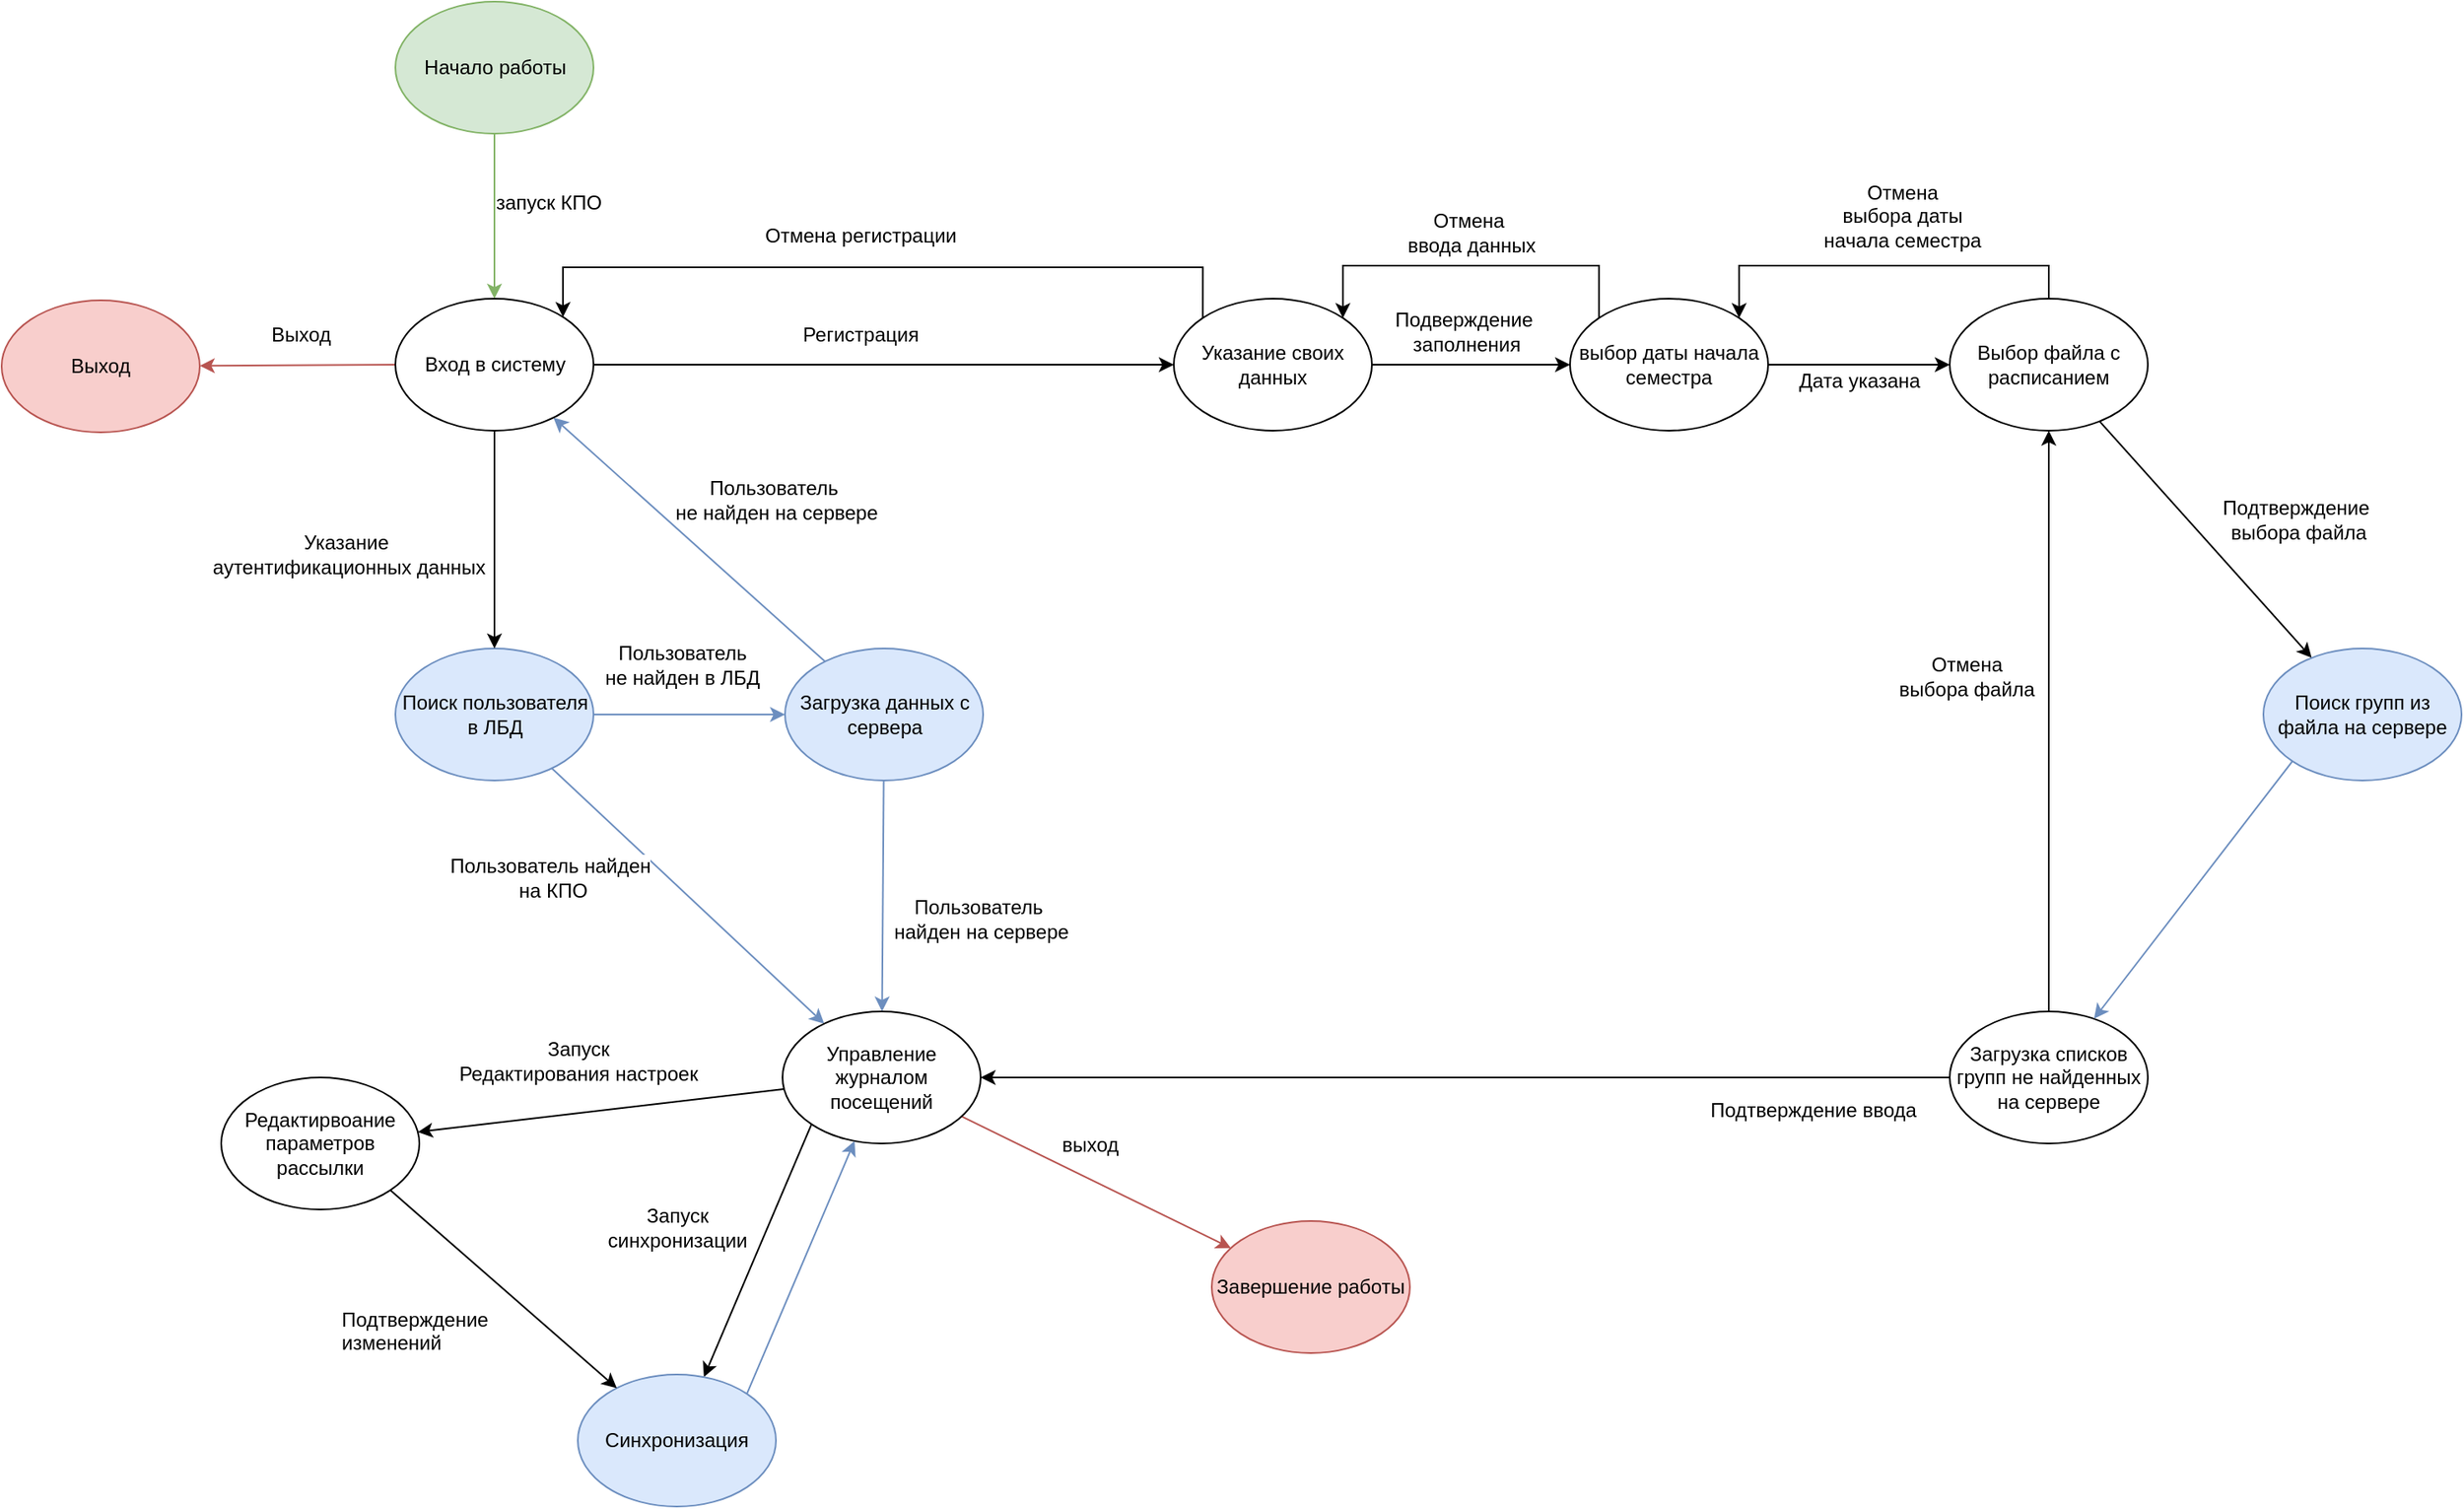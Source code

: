 <mxfile version="10.8.8" type="device"><diagram id="FXQ0D2DGCtfwf9uwDuu3" name="Page-1"><mxGraphModel dx="1600" dy="1584" grid="1" gridSize="10" guides="1" tooltips="1" connect="1" arrows="1" fold="1" page="1" pageScale="1" pageWidth="827" pageHeight="1169" math="0" shadow="0"><root><mxCell id="0"/><mxCell id="1" parent="0"/><mxCell id="UvkeQ3F2zcPWnd3-Ok8B-3" style="edgeStyle=orthogonalEdgeStyle;rounded=0;orthogonalLoop=1;jettySize=auto;html=1;" parent="1" source="UvkeQ3F2zcPWnd3-Ok8B-1" target="UvkeQ3F2zcPWnd3-Ok8B-2" edge="1"><mxGeometry relative="1" as="geometry"/></mxCell><mxCell id="UvkeQ3F2zcPWnd3-Ok8B-10" value="Дата указана" style="text;html=1;resizable=0;points=[];align=center;verticalAlign=middle;labelBackgroundColor=#ffffff;" parent="UvkeQ3F2zcPWnd3-Ok8B-3" vertex="1" connectable="0"><mxGeometry x="-0.309" y="-3" relative="1" as="geometry"><mxPoint x="17" y="7" as="offset"/></mxGeometry></mxCell><mxCell id="UvkeQ3F2zcPWnd3-Ok8B-34" style="edgeStyle=elbowEdgeStyle;rounded=0;orthogonalLoop=1;jettySize=auto;html=1;exitX=0;exitY=0;exitDx=0;exitDy=0;entryX=1;entryY=0;entryDx=0;entryDy=0;" parent="1" source="UvkeQ3F2zcPWnd3-Ok8B-1" target="UvkeQ3F2zcPWnd3-Ok8B-12" edge="1"><mxGeometry relative="1" as="geometry"><Array as="points"><mxPoint x="160" y="-102"/></Array></mxGeometry></mxCell><mxCell id="UvkeQ3F2zcPWnd3-Ok8B-38" value="&lt;span&gt;Отмена&amp;nbsp;&lt;/span&gt;&lt;br&gt;&lt;span&gt;ввода данных&lt;/span&gt;" style="text;html=1;resizable=0;points=[];align=center;verticalAlign=middle;labelBackgroundColor=#ffffff;" parent="UvkeQ3F2zcPWnd3-Ok8B-34" vertex="1" connectable="0"><mxGeometry x="-0.191" y="1" relative="1" as="geometry"><mxPoint x="-21" y="-21" as="offset"/></mxGeometry></mxCell><mxCell id="UvkeQ3F2zcPWnd3-Ok8B-1" value="выбор даты начала семестра" style="ellipse;whiteSpace=wrap;html=1;" parent="1" vertex="1"><mxGeometry x="210" y="-82" width="120" height="80" as="geometry"/></mxCell><mxCell id="UvkeQ3F2zcPWnd3-Ok8B-4" style="edgeStyle=orthogonalEdgeStyle;rounded=0;orthogonalLoop=1;jettySize=auto;html=1;exitX=0.5;exitY=0;exitDx=0;exitDy=0;entryX=1;entryY=0;entryDx=0;entryDy=0;" parent="1" source="UvkeQ3F2zcPWnd3-Ok8B-2" target="UvkeQ3F2zcPWnd3-Ok8B-1" edge="1"><mxGeometry relative="1" as="geometry"><Array as="points"><mxPoint x="500" y="-102"/><mxPoint x="312" y="-102"/></Array></mxGeometry></mxCell><mxCell id="UvkeQ3F2zcPWnd3-Ok8B-6" value="Отмена &lt;br&gt;выбора даты &lt;br&gt;начала семестра" style="text;html=1;resizable=0;points=[];align=center;verticalAlign=middle;labelBackgroundColor=#ffffff;" parent="UvkeQ3F2zcPWnd3-Ok8B-4" vertex="1" connectable="0"><mxGeometry x="0.089" y="-2" relative="1" as="geometry"><mxPoint x="21" y="-28" as="offset"/></mxGeometry></mxCell><mxCell id="UvkeQ3F2zcPWnd3-Ok8B-54" style="edgeStyle=none;rounded=0;orthogonalLoop=1;jettySize=auto;html=1;" parent="1" source="UvkeQ3F2zcPWnd3-Ok8B-2" target="UvkeQ3F2zcPWnd3-Ok8B-55" edge="1"><mxGeometry relative="1" as="geometry"><mxPoint x="690" y="250" as="targetPoint"/></mxGeometry></mxCell><mxCell id="UvkeQ3F2zcPWnd3-Ok8B-72" value="&lt;span&gt;Подтверждение&amp;nbsp;&lt;/span&gt;&lt;br&gt;&lt;span&gt;выбора файла&lt;/span&gt;" style="text;html=1;resizable=0;points=[];align=center;verticalAlign=middle;labelBackgroundColor=#ffffff;" parent="UvkeQ3F2zcPWnd3-Ok8B-54" vertex="1" connectable="0"><mxGeometry x="0.154" y="-4" relative="1" as="geometry"><mxPoint x="48.5" y="-26" as="offset"/></mxGeometry></mxCell><mxCell id="UvkeQ3F2zcPWnd3-Ok8B-2" value="Выбор файла с расписанием" style="ellipse;whiteSpace=wrap;html=1;" parent="1" vertex="1"><mxGeometry x="440" y="-82" width="120" height="80" as="geometry"/></mxCell><mxCell id="UvkeQ3F2zcPWnd3-Ok8B-25" style="edgeStyle=orthogonalEdgeStyle;curved=1;rounded=0;orthogonalLoop=1;jettySize=auto;html=1;exitX=0;exitY=0.5;exitDx=0;exitDy=0;entryX=1;entryY=0.5;entryDx=0;entryDy=0;" parent="1" source="UvkeQ3F2zcPWnd3-Ok8B-7" target="UvkeQ3F2zcPWnd3-Ok8B-21" edge="1"><mxGeometry relative="1" as="geometry"/></mxCell><mxCell id="UvkeQ3F2zcPWnd3-Ok8B-32" value="&lt;span&gt;Подтверждение ввода&lt;/span&gt;" style="text;html=1;resizable=0;points=[];align=center;verticalAlign=middle;labelBackgroundColor=#ffffff;" parent="UvkeQ3F2zcPWnd3-Ok8B-25" vertex="1" connectable="0"><mxGeometry x="-0.367" y="3" relative="1" as="geometry"><mxPoint x="103" y="17" as="offset"/></mxGeometry></mxCell><mxCell id="UvkeQ3F2zcPWnd3-Ok8B-36" style="edgeStyle=elbowEdgeStyle;rounded=0;orthogonalLoop=1;jettySize=auto;html=1;exitX=0.5;exitY=0;exitDx=0;exitDy=0;entryX=0.5;entryY=1;entryDx=0;entryDy=0;" parent="1" source="UvkeQ3F2zcPWnd3-Ok8B-7" target="UvkeQ3F2zcPWnd3-Ok8B-2" edge="1"><mxGeometry relative="1" as="geometry"><Array as="points"><mxPoint x="500" y="260"/></Array></mxGeometry></mxCell><mxCell id="UvkeQ3F2zcPWnd3-Ok8B-37" value="Отмена &lt;br&gt;выбора файла" style="text;html=1;resizable=0;points=[];align=center;verticalAlign=middle;labelBackgroundColor=#ffffff;" parent="UvkeQ3F2zcPWnd3-Ok8B-36" vertex="1" connectable="0"><mxGeometry x="0.079" y="-3" relative="1" as="geometry"><mxPoint x="-53" y="-13.5" as="offset"/></mxGeometry></mxCell><mxCell id="UvkeQ3F2zcPWnd3-Ok8B-7" value="Загрузка списков групп не найденных на сервере" style="ellipse;whiteSpace=wrap;html=1;" parent="1" vertex="1"><mxGeometry x="440" y="350" width="120" height="80" as="geometry"/></mxCell><mxCell id="UvkeQ3F2zcPWnd3-Ok8B-13" style="edgeStyle=orthogonalEdgeStyle;curved=1;rounded=0;orthogonalLoop=1;jettySize=auto;html=1;entryX=0;entryY=0.5;entryDx=0;entryDy=0;" parent="1" source="UvkeQ3F2zcPWnd3-Ok8B-12" target="UvkeQ3F2zcPWnd3-Ok8B-1" edge="1"><mxGeometry relative="1" as="geometry"/></mxCell><mxCell id="UvkeQ3F2zcPWnd3-Ok8B-15" value="&lt;span&gt;Подверждение&amp;nbsp;&lt;/span&gt;&lt;br&gt;&lt;span&gt;заполнения&lt;/span&gt;" style="text;html=1;resizable=0;points=[];align=center;verticalAlign=middle;labelBackgroundColor=#ffffff;" parent="UvkeQ3F2zcPWnd3-Ok8B-13" vertex="1" connectable="0"><mxGeometry x="-0.28" y="-2" relative="1" as="geometry"><mxPoint x="14" y="-22" as="offset"/></mxGeometry></mxCell><mxCell id="UvkeQ3F2zcPWnd3-Ok8B-81" style="edgeStyle=orthogonalEdgeStyle;rounded=0;orthogonalLoop=1;jettySize=auto;html=1;exitX=0;exitY=0;exitDx=0;exitDy=0;" parent="1" source="UvkeQ3F2zcPWnd3-Ok8B-12" target="UvkeQ3F2zcPWnd3-Ok8B-44" edge="1"><mxGeometry relative="1" as="geometry"><Array as="points"><mxPoint x="-12" y="-101"/><mxPoint x="-400" y="-101"/></Array></mxGeometry></mxCell><mxCell id="UvkeQ3F2zcPWnd3-Ok8B-82" value="Отмена регистрации" style="text;html=1;resizable=0;points=[];align=center;verticalAlign=middle;labelBackgroundColor=#ffffff;" parent="UvkeQ3F2zcPWnd3-Ok8B-81" vertex="1" connectable="0"><mxGeometry x="-0.365" y="-2" relative="1" as="geometry"><mxPoint x="-96" y="-17.5" as="offset"/></mxGeometry></mxCell><mxCell id="UvkeQ3F2zcPWnd3-Ok8B-12" value="Указание своих данных" style="ellipse;whiteSpace=wrap;html=1;" parent="1" vertex="1"><mxGeometry x="-30" y="-82" width="120" height="80" as="geometry"/></mxCell><mxCell id="UvkeQ3F2zcPWnd3-Ok8B-19" style="rounded=0;orthogonalLoop=1;jettySize=auto;html=1;fillColor=#dae8fc;strokeColor=#6c8ebf;" parent="1" source="UvkeQ3F2zcPWnd3-Ok8B-61" target="UvkeQ3F2zcPWnd3-Ok8B-18" edge="1"><mxGeometry relative="1" as="geometry"><mxPoint x="-187.765" y="178.294" as="sourcePoint"/></mxGeometry></mxCell><mxCell id="UvkeQ3F2zcPWnd3-Ok8B-20" value="Пользователь &lt;br&gt;не найден в ЛБД&lt;br&gt;" style="text;html=1;resizable=0;points=[];align=center;verticalAlign=middle;labelBackgroundColor=none;" parent="UvkeQ3F2zcPWnd3-Ok8B-19" vertex="1" connectable="0"><mxGeometry x="-0.03" y="-2" relative="1" as="geometry"><mxPoint x="-3" y="-32" as="offset"/></mxGeometry></mxCell><mxCell id="UvkeQ3F2zcPWnd3-Ok8B-23" style="rounded=0;orthogonalLoop=1;jettySize=auto;html=1;fillColor=#dae8fc;strokeColor=#6c8ebf;" parent="1" source="UvkeQ3F2zcPWnd3-Ok8B-61" target="UvkeQ3F2zcPWnd3-Ok8B-21" edge="1"><mxGeometry relative="1" as="geometry"/></mxCell><mxCell id="UvkeQ3F2zcPWnd3-Ok8B-24" value="Пользователь найден&lt;br&gt;&amp;nbsp;на КПО" style="text;html=1;resizable=0;points=[];align=center;verticalAlign=middle;labelBackgroundColor=#ffffff;" parent="UvkeQ3F2zcPWnd3-Ok8B-23" vertex="1" connectable="0"><mxGeometry x="-0.163" y="2" relative="1" as="geometry"><mxPoint x="-72" y="3" as="offset"/></mxGeometry></mxCell><mxCell id="UvkeQ3F2zcPWnd3-Ok8B-22" style="rounded=0;orthogonalLoop=1;jettySize=auto;html=1;fillColor=#dae8fc;strokeColor=#6c8ebf;" parent="1" source="UvkeQ3F2zcPWnd3-Ok8B-18" target="UvkeQ3F2zcPWnd3-Ok8B-21" edge="1"><mxGeometry relative="1" as="geometry"/></mxCell><mxCell id="UvkeQ3F2zcPWnd3-Ok8B-71" value="&lt;span&gt;Пользователь&amp;nbsp;&lt;/span&gt;&lt;br&gt;&lt;span&gt;найден на сервере&lt;/span&gt;" style="text;html=1;resizable=0;points=[];align=center;verticalAlign=middle;labelBackgroundColor=#ffffff;" parent="UvkeQ3F2zcPWnd3-Ok8B-22" vertex="1" connectable="0"><mxGeometry x="-0.352" y="1" relative="1" as="geometry"><mxPoint x="58" y="38" as="offset"/></mxGeometry></mxCell><mxCell id="UvkeQ3F2zcPWnd3-Ok8B-64" style="edgeStyle=none;rounded=0;orthogonalLoop=1;jettySize=auto;html=1;fillColor=#dae8fc;strokeColor=#6c8ebf;" parent="1" source="UvkeQ3F2zcPWnd3-Ok8B-18" target="UvkeQ3F2zcPWnd3-Ok8B-44" edge="1"><mxGeometry relative="1" as="geometry"/></mxCell><mxCell id="UvkeQ3F2zcPWnd3-Ok8B-73" value="&lt;span&gt;Пользователь&amp;nbsp;&lt;/span&gt;&lt;br&gt;&lt;span&gt;не найден на сервере&lt;/span&gt;" style="text;html=1;resizable=0;points=[];align=center;verticalAlign=middle;labelBackgroundColor=#ffffff;" parent="UvkeQ3F2zcPWnd3-Ok8B-64" vertex="1" connectable="0"><mxGeometry x="0.186" y="4" relative="1" as="geometry"><mxPoint x="70" y="-13.5" as="offset"/></mxGeometry></mxCell><mxCell id="UvkeQ3F2zcPWnd3-Ok8B-18" value="Загрузка данных с сервера" style="ellipse;whiteSpace=wrap;html=1;fillColor=#dae8fc;strokeColor=#6c8ebf;" parent="1" vertex="1"><mxGeometry x="-265.5" y="130" width="120" height="80" as="geometry"/></mxCell><mxCell id="UvkeQ3F2zcPWnd3-Ok8B-27" style="rounded=0;orthogonalLoop=1;jettySize=auto;html=1;fillColor=#f8cecc;strokeColor=#b85450;" parent="1" source="UvkeQ3F2zcPWnd3-Ok8B-21" target="UvkeQ3F2zcPWnd3-Ok8B-26" edge="1"><mxGeometry relative="1" as="geometry"/></mxCell><mxCell id="UvkeQ3F2zcPWnd3-Ok8B-53" value="&lt;span&gt;выход&lt;/span&gt;" style="text;html=1;resizable=0;points=[];align=center;verticalAlign=middle;labelBackgroundColor=#ffffff;" parent="UvkeQ3F2zcPWnd3-Ok8B-27" vertex="1" connectable="0"><mxGeometry x="-0.495" y="1" relative="1" as="geometry"><mxPoint x="35.5" y="-2" as="offset"/></mxGeometry></mxCell><mxCell id="UvkeQ3F2zcPWnd3-Ok8B-40" style="rounded=0;orthogonalLoop=1;jettySize=auto;html=1;exitX=0;exitY=1;exitDx=0;exitDy=0;" parent="1" source="UvkeQ3F2zcPWnd3-Ok8B-21" target="UvkeQ3F2zcPWnd3-Ok8B-39" edge="1"><mxGeometry relative="1" as="geometry"/></mxCell><mxCell id="UvkeQ3F2zcPWnd3-Ok8B-41" value="Запуск &lt;br&gt;синхронизации" style="text;html=1;resizable=0;points=[];align=center;verticalAlign=middle;labelBackgroundColor=#ffffff;" parent="UvkeQ3F2zcPWnd3-Ok8B-40" vertex="1" connectable="0"><mxGeometry x="-0.183" y="4" relative="1" as="geometry"><mxPoint x="-59" y="-2" as="offset"/></mxGeometry></mxCell><mxCell id="UvkeQ3F2zcPWnd3-Ok8B-49" style="edgeStyle=none;rounded=0;orthogonalLoop=1;jettySize=auto;html=1;" parent="1" source="UvkeQ3F2zcPWnd3-Ok8B-21" target="UvkeQ3F2zcPWnd3-Ok8B-48" edge="1"><mxGeometry relative="1" as="geometry"/></mxCell><mxCell id="UvkeQ3F2zcPWnd3-Ok8B-77" value="&lt;span&gt;Запуск&lt;/span&gt;&lt;br&gt;&lt;span&gt;Редактирования настроек&lt;/span&gt;" style="text;html=1;resizable=0;points=[];align=center;verticalAlign=middle;labelBackgroundColor=#ffffff;" parent="UvkeQ3F2zcPWnd3-Ok8B-49" vertex="1" connectable="0"><mxGeometry x="0.51" y="-1" relative="1" as="geometry"><mxPoint x="42.5" y="-35.5" as="offset"/></mxGeometry></mxCell><mxCell id="UvkeQ3F2zcPWnd3-Ok8B-21" value="Управление журналом посещений" style="ellipse;whiteSpace=wrap;html=1;" parent="1" vertex="1"><mxGeometry x="-267" y="350" width="120" height="80" as="geometry"/></mxCell><mxCell id="UvkeQ3F2zcPWnd3-Ok8B-26" value="Завершение работы" style="ellipse;whiteSpace=wrap;html=1;fillColor=#f8cecc;strokeColor=#b85450;" parent="1" vertex="1"><mxGeometry x="-7" y="477" width="120" height="80" as="geometry"/></mxCell><mxCell id="UvkeQ3F2zcPWnd3-Ok8B-45" style="edgeStyle=none;rounded=0;orthogonalLoop=1;jettySize=auto;html=1;exitX=0.5;exitY=1;exitDx=0;exitDy=0;entryX=0.5;entryY=0;entryDx=0;entryDy=0;fillColor=#d5e8d4;strokeColor=#82b366;" parent="1" source="UvkeQ3F2zcPWnd3-Ok8B-29" target="UvkeQ3F2zcPWnd3-Ok8B-44" edge="1"><mxGeometry relative="1" as="geometry"/></mxCell><mxCell id="UvkeQ3F2zcPWnd3-Ok8B-75" value="&lt;span&gt;запуск КПО&lt;/span&gt;" style="text;html=1;resizable=0;points=[];align=center;verticalAlign=middle;labelBackgroundColor=#ffffff;" parent="UvkeQ3F2zcPWnd3-Ok8B-45" vertex="1" connectable="0"><mxGeometry x="0.224" y="2" relative="1" as="geometry"><mxPoint x="30" y="-19.5" as="offset"/></mxGeometry></mxCell><mxCell id="UvkeQ3F2zcPWnd3-Ok8B-29" value="Начало работы" style="ellipse;whiteSpace=wrap;html=1;fillColor=#d5e8d4;strokeColor=#82b366;" parent="1" vertex="1"><mxGeometry x="-501.5" y="-262" width="120" height="80" as="geometry"/></mxCell><mxCell id="UvkeQ3F2zcPWnd3-Ok8B-42" style="edgeStyle=none;rounded=0;orthogonalLoop=1;jettySize=auto;html=1;exitX=1;exitY=0;exitDx=0;exitDy=0;fillColor=#dae8fc;strokeColor=#6c8ebf;" parent="1" source="UvkeQ3F2zcPWnd3-Ok8B-39" target="UvkeQ3F2zcPWnd3-Ok8B-21" edge="1"><mxGeometry relative="1" as="geometry"/></mxCell><mxCell id="UvkeQ3F2zcPWnd3-Ok8B-39" value="Синхронизация" style="ellipse;whiteSpace=wrap;html=1;align=center;fillColor=#dae8fc;strokeColor=#6c8ebf;" parent="1" vertex="1"><mxGeometry x="-391" y="570" width="120" height="80" as="geometry"/></mxCell><mxCell id="UvkeQ3F2zcPWnd3-Ok8B-69" style="edgeStyle=none;rounded=0;orthogonalLoop=1;jettySize=auto;html=1;exitX=1;exitY=0.5;exitDx=0;exitDy=0;" parent="1" source="UvkeQ3F2zcPWnd3-Ok8B-44" target="UvkeQ3F2zcPWnd3-Ok8B-12" edge="1"><mxGeometry relative="1" as="geometry"/></mxCell><mxCell id="UvkeQ3F2zcPWnd3-Ok8B-70" value="Регистрация" style="text;html=1;resizable=0;points=[];align=center;verticalAlign=middle;labelBackgroundColor=#ffffff;" parent="UvkeQ3F2zcPWnd3-Ok8B-69" vertex="1" connectable="0"><mxGeometry x="-0.218" y="1" relative="1" as="geometry"><mxPoint x="24" y="-17" as="offset"/></mxGeometry></mxCell><mxCell id="UvkeQ3F2zcPWnd3-Ok8B-78" style="edgeStyle=none;rounded=0;orthogonalLoop=1;jettySize=auto;html=1;exitX=0;exitY=0.5;exitDx=0;exitDy=0;fillColor=#f8cecc;strokeColor=#b85450;" parent="1" source="UvkeQ3F2zcPWnd3-Ok8B-44" target="UvkeQ3F2zcPWnd3-Ok8B-79" edge="1"><mxGeometry relative="1" as="geometry"><mxPoint x="-620" y="-41.706" as="targetPoint"/></mxGeometry></mxCell><mxCell id="UvkeQ3F2zcPWnd3-Ok8B-80" value="Выход" style="text;html=1;resizable=0;points=[];align=center;verticalAlign=middle;labelBackgroundColor=#ffffff;" parent="UvkeQ3F2zcPWnd3-Ok8B-78" vertex="1" connectable="0"><mxGeometry x="0.454" y="2" relative="1" as="geometry"><mxPoint x="28" y="-21" as="offset"/></mxGeometry></mxCell><mxCell id="UvkeQ3F2zcPWnd3-Ok8B-44" value="Вход в систему" style="ellipse;whiteSpace=wrap;html=1;align=center;" parent="1" vertex="1"><mxGeometry x="-501.5" y="-82" width="120" height="80" as="geometry"/></mxCell><mxCell id="UvkeQ3F2zcPWnd3-Ok8B-50" style="edgeStyle=none;rounded=0;orthogonalLoop=1;jettySize=auto;html=1;exitX=1;exitY=1;exitDx=0;exitDy=0;" parent="1" source="UvkeQ3F2zcPWnd3-Ok8B-48" target="UvkeQ3F2zcPWnd3-Ok8B-39" edge="1"><mxGeometry relative="1" as="geometry"/></mxCell><mxCell id="UvkeQ3F2zcPWnd3-Ok8B-48" value="Редактирвоание параметров рассылки" style="ellipse;whiteSpace=wrap;html=1;align=center;" parent="1" vertex="1"><mxGeometry x="-607" y="390" width="120" height="80" as="geometry"/></mxCell><mxCell id="UvkeQ3F2zcPWnd3-Ok8B-51" value="Подтверждение &lt;br&gt;изменений" style="text;html=1;resizable=0;points=[];autosize=1;align=left;verticalAlign=top;spacingTop=-4;" parent="1" vertex="1"><mxGeometry x="-536" y="527" width="110" height="30" as="geometry"/></mxCell><mxCell id="UvkeQ3F2zcPWnd3-Ok8B-59" style="edgeStyle=none;rounded=0;orthogonalLoop=1;jettySize=auto;html=1;exitX=0;exitY=1;exitDx=0;exitDy=0;fillColor=#dae8fc;strokeColor=#6c8ebf;" parent="1" source="UvkeQ3F2zcPWnd3-Ok8B-55" target="UvkeQ3F2zcPWnd3-Ok8B-7" edge="1"><mxGeometry relative="1" as="geometry"/></mxCell><mxCell id="UvkeQ3F2zcPWnd3-Ok8B-55" value="Поиск групп из файла на сервере" style="ellipse;whiteSpace=wrap;html=1;labelBackgroundColor=none;align=center;fillColor=#dae8fc;strokeColor=#6c8ebf;" parent="1" vertex="1"><mxGeometry x="630" y="130" width="120" height="80" as="geometry"/></mxCell><mxCell id="UvkeQ3F2zcPWnd3-Ok8B-61" value="Поиск пользователя в ЛБД" style="ellipse;whiteSpace=wrap;html=1;fillColor=#dae8fc;strokeColor=#6c8ebf;" parent="1" vertex="1"><mxGeometry x="-501.5" y="130" width="120" height="80" as="geometry"/></mxCell><mxCell id="UvkeQ3F2zcPWnd3-Ok8B-62" style="edgeStyle=none;rounded=0;orthogonalLoop=1;jettySize=auto;html=1;" parent="1" source="UvkeQ3F2zcPWnd3-Ok8B-44" target="UvkeQ3F2zcPWnd3-Ok8B-61" edge="1"><mxGeometry relative="1" as="geometry"><mxPoint x="-441.882" y="-1.706" as="sourcePoint"/><mxPoint x="-271.036" y="120.819" as="targetPoint"/></mxGeometry></mxCell><mxCell id="UvkeQ3F2zcPWnd3-Ok8B-68" value="&lt;span&gt;Указание&amp;nbsp;&lt;/span&gt;&lt;br&gt;&lt;span&gt;аутентификационных данных&lt;/span&gt;" style="text;html=1;resizable=0;points=[];align=center;verticalAlign=middle;labelBackgroundColor=#ffffff;" parent="UvkeQ3F2zcPWnd3-Ok8B-62" vertex="1" connectable="0"><mxGeometry x="0.245" y="1" relative="1" as="geometry"><mxPoint x="-89.5" y="-7.5" as="offset"/></mxGeometry></mxCell><mxCell id="UvkeQ3F2zcPWnd3-Ok8B-79" value="Выход" style="ellipse;whiteSpace=wrap;html=1;labelBackgroundColor=none;align=center;fillColor=#f8cecc;strokeColor=#b85450;" parent="1" vertex="1"><mxGeometry x="-740" y="-81" width="120" height="80" as="geometry"/></mxCell></root></mxGraphModel></diagram></mxfile>
